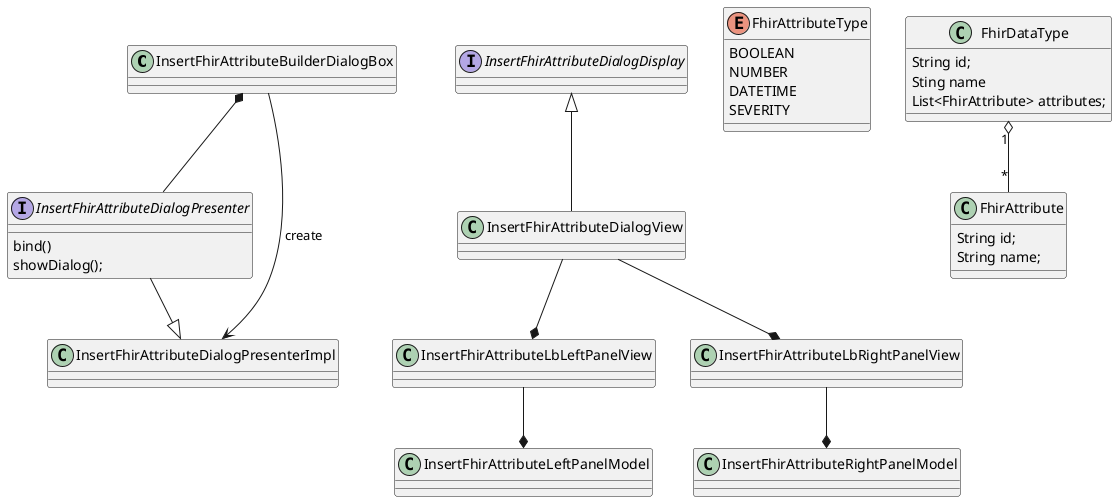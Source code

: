 @startuml

class InsertFhirAttributeBuilderDialogBox {
}

interface InsertFhirAttributeDialogPresenter {
    bind()
    showDialog();
}

class InsertFhirAttributeDialogPresenterImpl {
}

interface InsertFhirAttributeDialogDisplay {
}

class InsertFhirAttributeDialogView {
}

InsertFhirAttributeBuilderDialogBox --> InsertFhirAttributeDialogPresenterImpl : create
InsertFhirAttributeBuilderDialogBox *-- InsertFhirAttributeDialogPresenter
InsertFhirAttributeDialogPresenter --|> InsertFhirAttributeDialogPresenterImpl
InsertFhirAttributeDialogDisplay <|-- InsertFhirAttributeDialogView

InsertFhirAttributeDialogView --* InsertFhirAttributeLbLeftPanelView
InsertFhirAttributeDialogView --* InsertFhirAttributeLbRightPanelView

class InsertFhirAttributeLeftPanelModel {
}

class InsertFhirAttributeRightPanelModel {
}


InsertFhirAttributeLbLeftPanelView --* InsertFhirAttributeLeftPanelModel
InsertFhirAttributeLbRightPanelView --* InsertFhirAttributeRightPanelModel


enum FhirAttributeType {
    BOOLEAN
    NUMBER
    DATETIME
    SEVERITY
}

class FhirAttribute {
    String id;
    String name;

}

class FhirDataType {
    String id;
    Sting name
    List<FhirAttribute> attributes;
}

FhirDataType "1" o-- "*" FhirAttribute

@enduml